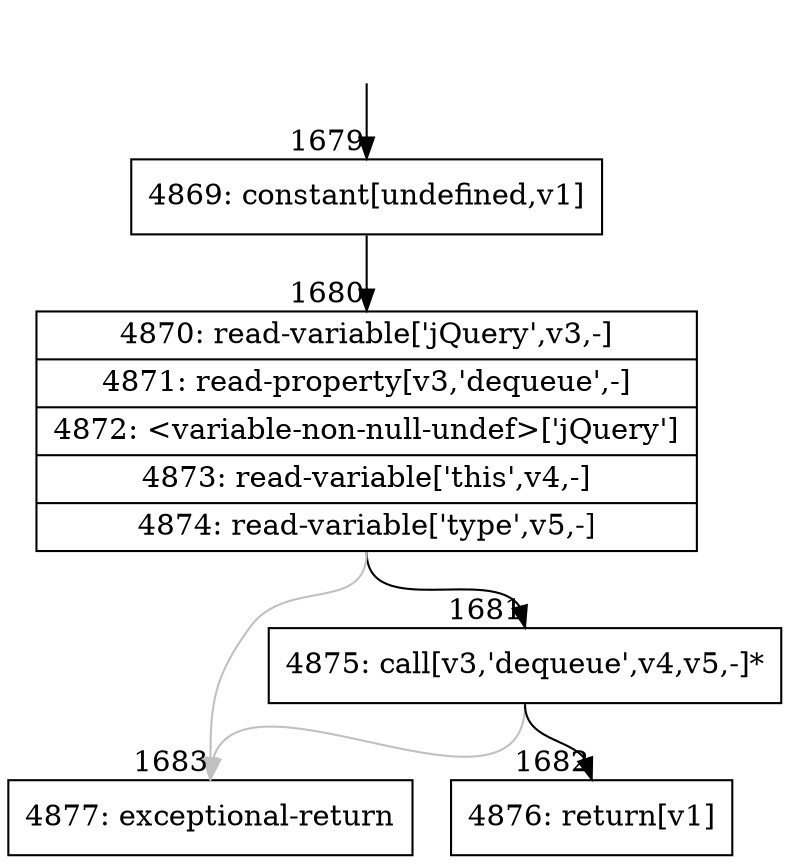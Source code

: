 digraph {
rankdir="TD"
BB_entry116[shape=none,label=""];
BB_entry116 -> BB1679 [tailport=s, headport=n, headlabel="    1679"]
BB1679 [shape=record label="{4869: constant[undefined,v1]}" ] 
BB1679 -> BB1680 [tailport=s, headport=n, headlabel="      1680"]
BB1680 [shape=record label="{4870: read-variable['jQuery',v3,-]|4871: read-property[v3,'dequeue',-]|4872: \<variable-non-null-undef\>['jQuery']|4873: read-variable['this',v4,-]|4874: read-variable['type',v5,-]}" ] 
BB1680 -> BB1681 [tailport=s, headport=n, headlabel="      1681"]
BB1680 -> BB1683 [tailport=s, headport=n, color=gray, headlabel="      1683"]
BB1681 [shape=record label="{4875: call[v3,'dequeue',v4,v5,-]*}" ] 
BB1681 -> BB1682 [tailport=s, headport=n, headlabel="      1682"]
BB1681 -> BB1683 [tailport=s, headport=n, color=gray]
BB1682 [shape=record label="{4876: return[v1]}" ] 
BB1683 [shape=record label="{4877: exceptional-return}" ] 
}
